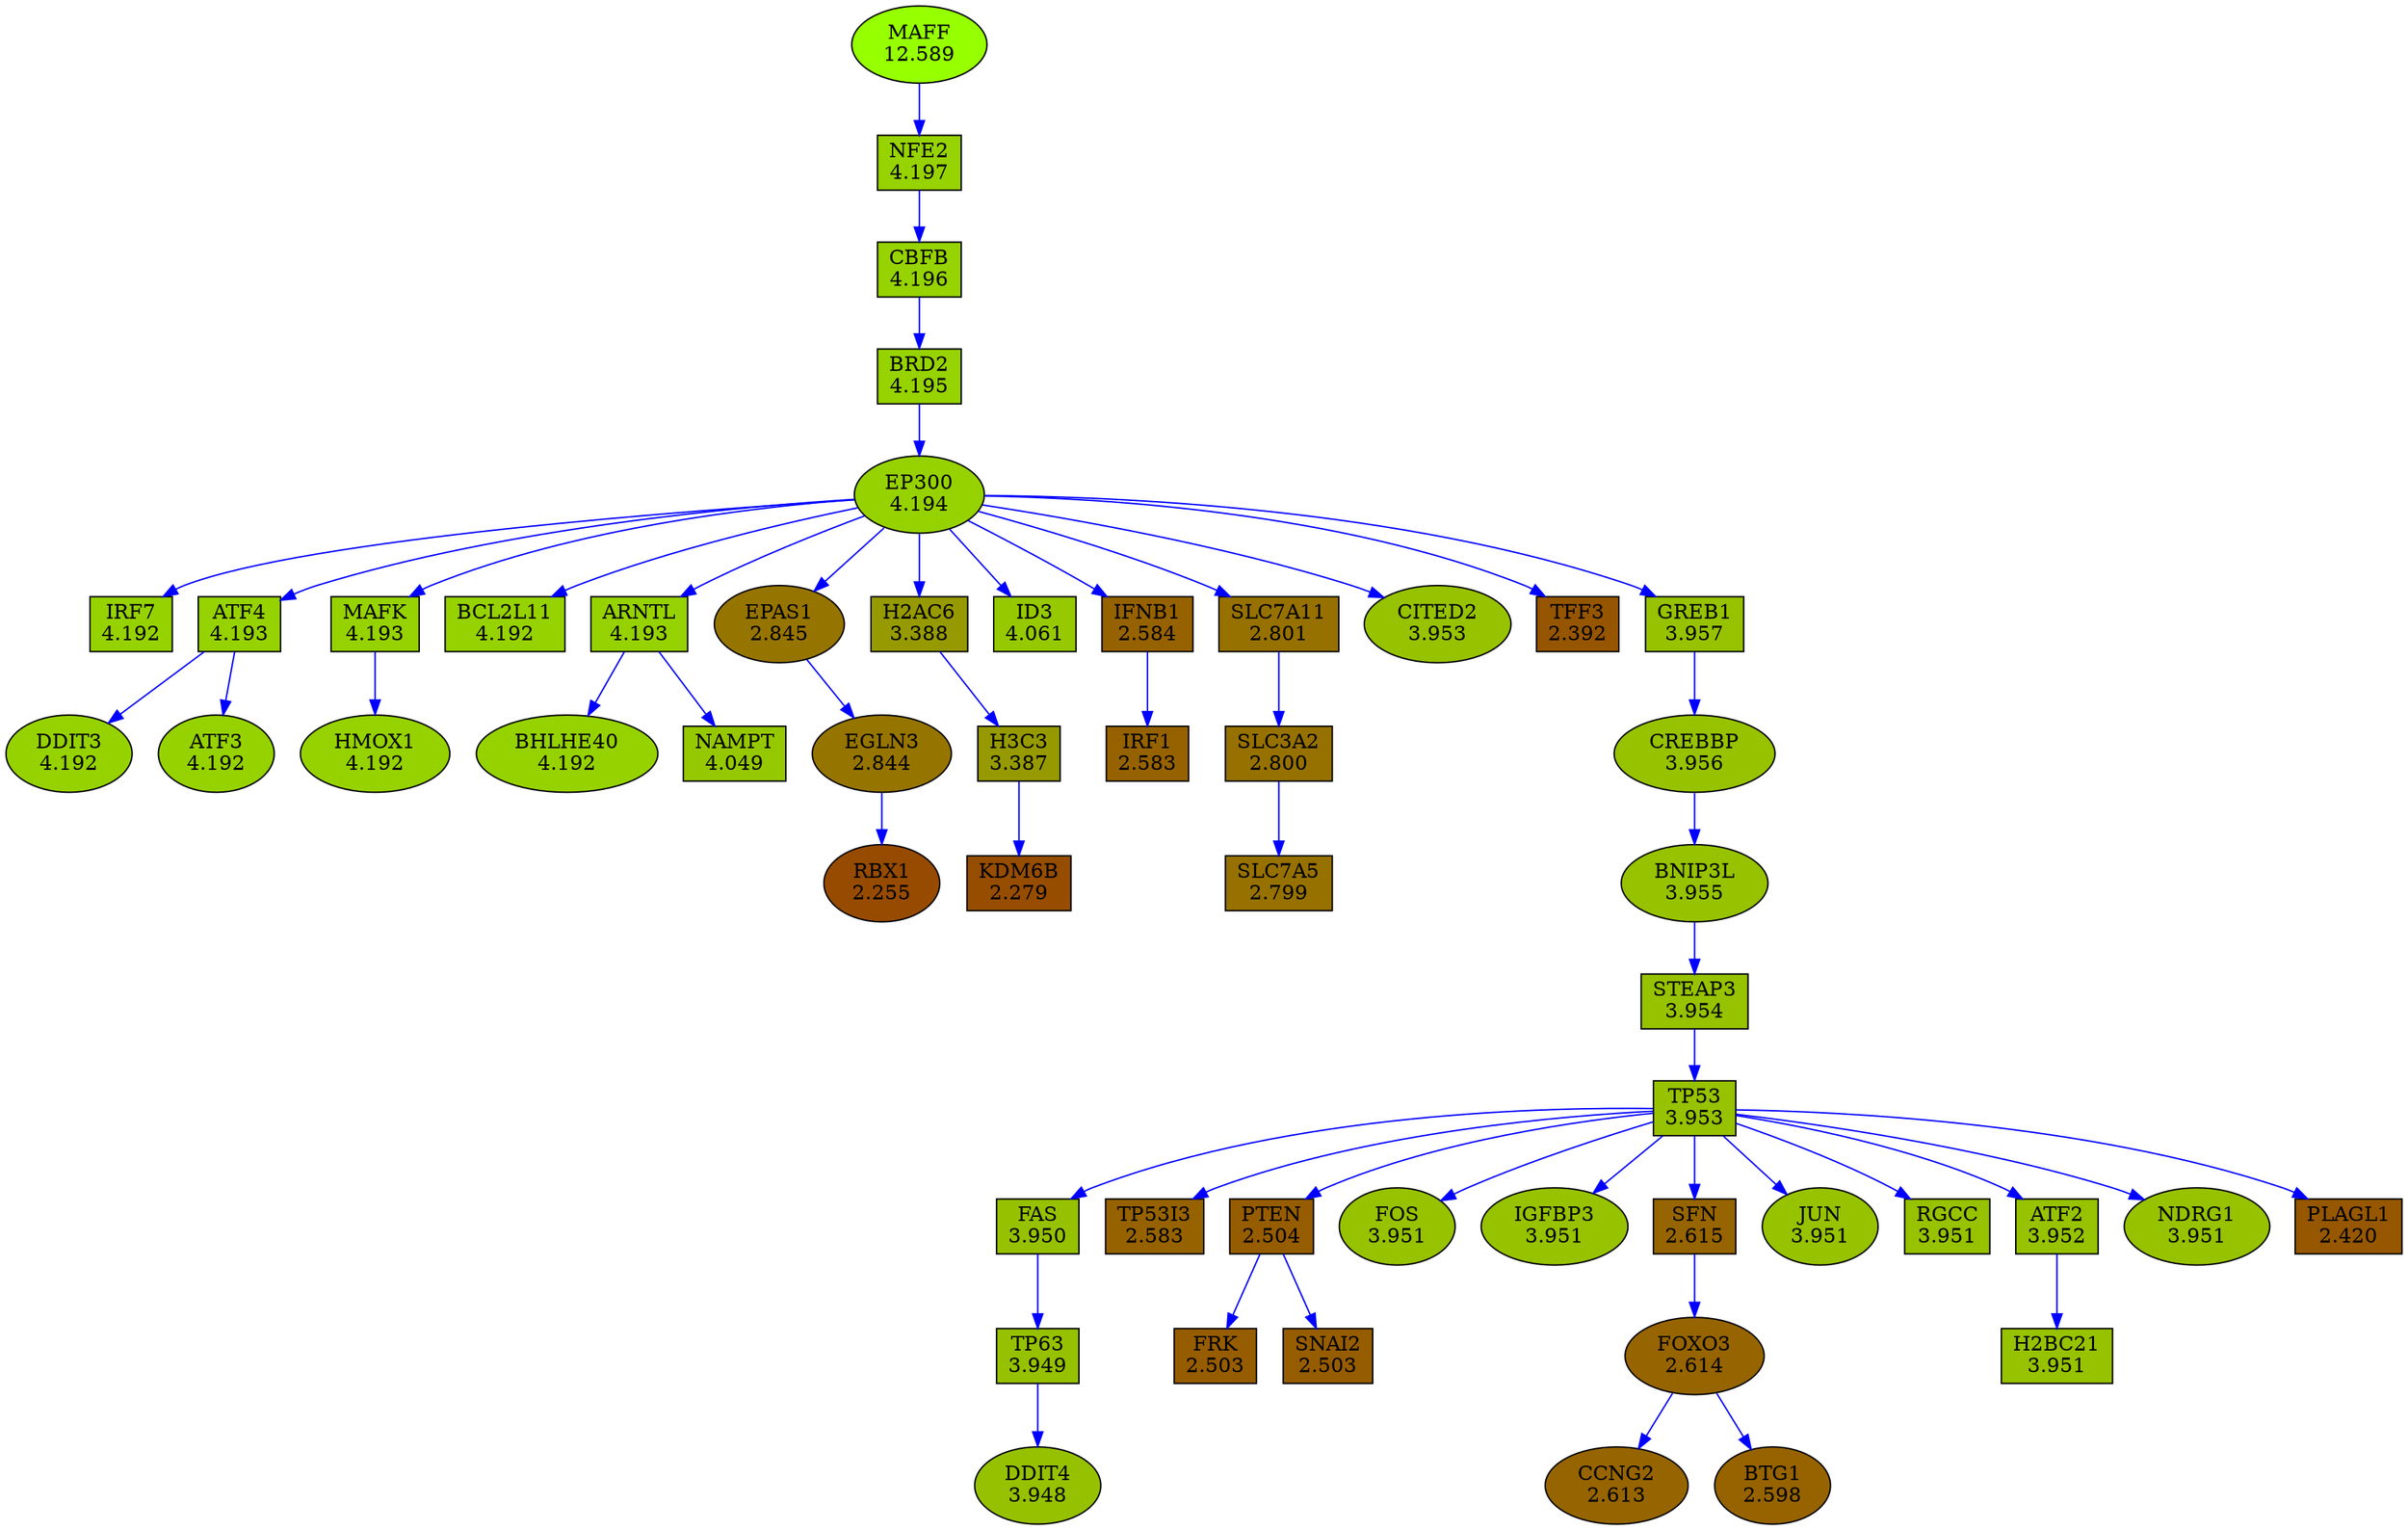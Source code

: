 digraph main_real_test_new_y {
N_67 [shape = box, style = filled, fillcolor = "#96c100", label = "FAS\n3.950"];
N_68 [shape = box, style = filled, fillcolor = "#966200", label = "TP53I3\n2.583"];
N_121 [shape = box, style = filled, fillcolor = "#96d200", label = "IRF7\n4.192"];
N_199 [shape = box, style = filled, fillcolor = "#969a00", label = "H3C3\n3.387"];
N_235 [shape = box, style = filled, fillcolor = "#96c200", label = "TP53\n3.953"];
N_287 [shape = box, style = filled, fillcolor = "#96d200", label = "ATF4\n4.193"];
N_288 [shape = ellipse, style = filled, fillcolor = "#96d200", label = "DDIT3\n4.192"];
N_289 [shape = ellipse, style = filled, fillcolor = "#96d200", label = "ATF3\n4.192"];
N_334 [shape = box, style = filled, fillcolor = "#96d300", label = "CBFB\n4.196"];
N_336 [shape = box, style = filled, fillcolor = "#96d300", label = "BRD2\n4.195"];
N_337 [shape = ellipse, style = filled, fillcolor = "#96d200", label = "EP300\n4.194"];
N_420 [shape = ellipse, style = filled, fillcolor = "#964b00", label = "RBX1\n2.255"];
N_423 [shape = box, style = filled, fillcolor = "#96d200", label = "MAFK\n4.193"];
N_439 [shape = box, style = filled, fillcolor = "#96d200", label = "BCL2L11\n4.192"];
N_450 [shape = box, style = filled, fillcolor = "#96d200", label = "ARNTL\n4.193"];
N_835 [shape = box, style = filled, fillcolor = "#965c00", label = "PTEN\n2.504"];
N_921 [shape = ellipse, style = filled, fillcolor = "#96c200", label = "FOS\n3.951"];
N_926 [shape = ellipse, style = filled, fillcolor = "#966400", label = "FOXO3\n2.614"];
N_930 [shape = ellipse, style = filled, fillcolor = "#96c200", label = "CREBBP\n3.956"];
N_1044 [shape = ellipse, style = filled, fillcolor = "#967400", label = "EPAS1\n2.845"];
N_1048 [shape = box, style = filled, fillcolor = "#969a00", label = "H2AC6\n3.388"];
N_1061 [shape = ellipse, style = filled, fillcolor = "#96d200", label = "HMOX1\n4.192"];
N_1093 [shape = box, style = filled, fillcolor = "#96c900", label = "ID3\n4.061"];
N_1099 [shape = box, style = filled, fillcolor = "#966200", label = "IFNB1\n2.584"];
N_1111 [shape = ellipse, style = filled, fillcolor = "#96c200", label = "IGFBP3\n3.951"];
N_1157 [shape = box, style = filled, fillcolor = "#966200", label = "IRF1\n2.583"];
N_1373 [shape = box, style = filled, fillcolor = "#96d300", label = "NFE2\n4.197"];
N_1504 [shape = ellipse, style = filled, fillcolor = "#967400", label = "EGLN3\n2.844"];
N_1565 [shape = box, style = filled, fillcolor = "#965c00", label = "FRK\n2.503"];
N_1680 [shape = box, style = filled, fillcolor = "#966400", label = "SFN\n2.615"];
N_1690 [shape = box, style = filled, fillcolor = "#967100", label = "SLC3A2\n2.800"];
N_1691 [shape = box, style = filled, fillcolor = "#967100", label = "SLC7A11\n2.801"];
N_1692 [shape = box, style = filled, fillcolor = "#967100", label = "SLC7A5\n2.799"];
N_1726 [shape = ellipse, style = filled, fillcolor = "#96c200", label = "BNIP3L\n3.955"];
N_1772 [shape = ellipse, style = filled, fillcolor = "#96c200", label = "CITED2\n3.953"];
N_1774 [shape = box, style = filled, fillcolor = "#965500", label = "TFF3\n2.392"];
N_1803 [shape = box, style = filled, fillcolor = "#96c100", label = "TP63\n3.949"];
N_1804 [shape = ellipse, style = filled, fillcolor = "#96c100", label = "DDIT4\n3.948"];
N_1900 [shape = box, style = filled, fillcolor = "#964d00", label = "KDM6B\n2.279"];
N_1901 [shape = ellipse, style = filled, fillcolor = "#96c200", label = "JUN\n3.951"];
N_1907 [shape = ellipse, style = filled, fillcolor = "#96d200", label = "BHLHE40\n4.192"];
N_1909 [shape = box, style = filled, fillcolor = "#96c800", label = "NAMPT\n4.049"];
N_1919 [shape = box, style = filled, fillcolor = "#96c200", label = "RGCC\n3.951"];
N_1932 [shape = box, style = filled, fillcolor = "#96c200", label = "ATF2\n3.952"];
N_2289 [shape = ellipse, style = filled, fillcolor = "#966400", label = "CCNG2\n2.613"];
N_2291 [shape = ellipse, style = filled, fillcolor = "#966300", label = "BTG1\n2.598"];
N_2299 [shape = box, style = filled, fillcolor = "#96c200", label = "GREB1\n3.957"];
N_2344 [shape = ellipse, style = filled, fillcolor = "#96ff00", label = "MAFF\n12.589"];
N_2421 [shape = box, style = filled, fillcolor = "#965c00", label = "SNAI2\n2.503"];
N_2429 [shape = box, style = filled, fillcolor = "#96c200", label = "STEAP3\n3.954"];
N_2460 [shape = ellipse, style = filled, fillcolor = "#96c200", label = "NDRG1\n3.951"];
N_2462 [shape = box, style = filled, fillcolor = "#965700", label = "PLAGL1\n2.420"];
N_2482 [shape = box, style = filled, fillcolor = "#96c200", label = "H2BC21\n3.951"];
N_235 -> N_67 [ color = blue ];
N_67 -> N_1803 [ color = blue ];
N_235 -> N_68 [ color = blue ];
N_337 -> N_121 [ color = blue ];
N_1048 -> N_199 [ color = blue ];
N_199 -> N_1900 [ color = blue ];
N_235 -> N_835 [ color = blue ];
N_235 -> N_921 [ color = blue ];
N_235 -> N_1111 [ color = blue ];
N_235 -> N_1680 [ color = blue ];
N_235 -> N_1901 [ color = blue ];
N_235 -> N_1919 [ color = blue ];
N_235 -> N_1932 [ color = blue ];
N_2429 -> N_235 [ color = blue ];
N_235 -> N_2460 [ color = blue ];
N_235 -> N_2462 [ color = blue ];
N_287 -> N_288 [ color = blue ];
N_287 -> N_289 [ color = blue ];
N_337 -> N_287 [ color = blue ];
N_334 -> N_336 [ color = blue ];
N_1373 -> N_334 [ color = blue ];
N_336 -> N_337 [ color = blue ];
N_337 -> N_423 [ color = blue ];
N_337 -> N_439 [ color = blue ];
N_337 -> N_450 [ color = blue ];
N_337 -> N_1044 [ color = blue ];
N_337 -> N_1048 [ color = blue ];
N_337 -> N_1093 [ color = blue ];
N_337 -> N_1099 [ color = blue ];
N_337 -> N_1691 [ color = blue ];
N_337 -> N_1772 [ color = blue ];
N_337 -> N_1774 [ color = blue ];
N_337 -> N_2299 [ color = blue ];
N_1504 -> N_420 [ color = blue ];
N_423 -> N_1061 [ color = blue ];
N_450 -> N_1907 [ color = blue ];
N_450 -> N_1909 [ color = blue ];
N_835 -> N_1565 [ color = blue ];
N_835 -> N_2421 [ color = blue ];
N_1680 -> N_926 [ color = blue ];
N_926 -> N_2289 [ color = blue ];
N_926 -> N_2291 [ color = blue ];
N_930 -> N_1726 [ color = blue ];
N_2299 -> N_930 [ color = blue ];
N_1044 -> N_1504 [ color = blue ];
N_1099 -> N_1157 [ color = blue ];
N_2344 -> N_1373 [ color = blue ];
N_1691 -> N_1690 [ color = blue ];
N_1690 -> N_1692 [ color = blue ];
N_1726 -> N_2429 [ color = blue ];
N_1803 -> N_1804 [ color = blue ];
N_1932 -> N_2482 [ color = blue ];
}
